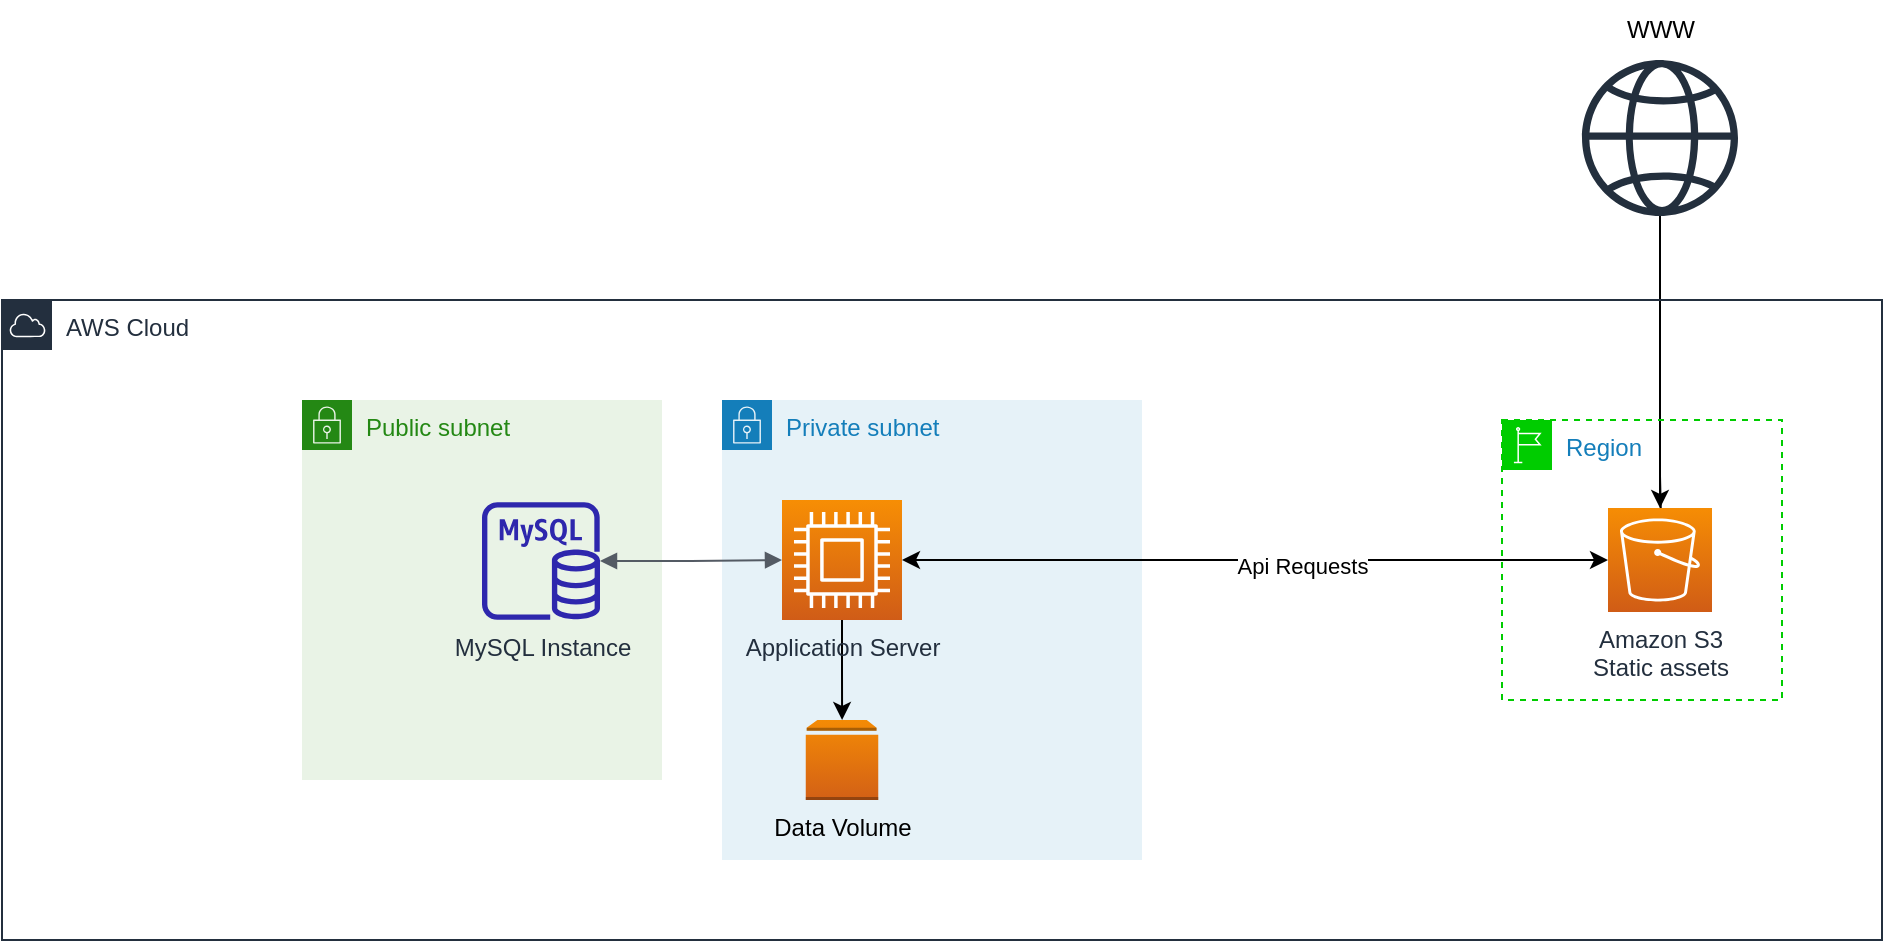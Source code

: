 <mxfile version="21.3.2" type="onedrive">
  <diagram name="Page-1" id="4zh2mF9OQ8YqCK8zs8Yo">
    <mxGraphModel dx="1434" dy="1526" grid="1" gridSize="10" guides="1" tooltips="1" connect="1" arrows="1" fold="1" page="1" pageScale="1" pageWidth="1169" pageHeight="827" math="0" shadow="0">
      <root>
        <mxCell id="0" />
        <mxCell id="1" parent="0" />
        <mxCell id="c3d25i00_hZ_f3pcauzw-23" style="edgeStyle=orthogonalEdgeStyle;rounded=0;orthogonalLoop=1;jettySize=auto;html=1;" parent="1" source="3" target="19" edge="1">
          <mxGeometry relative="1" as="geometry" />
        </mxCell>
        <mxCell id="3" value="" style="sketch=0;outlineConnect=0;fontColor=#232F3E;gradientColor=none;fillColor=#232F3D;strokeColor=none;dashed=0;verticalLabelPosition=bottom;verticalAlign=top;align=center;html=1;fontSize=12;fontStyle=0;aspect=fixed;pointerEvents=1;shape=mxgraph.aws4.globe;" parent="1" vertex="1">
          <mxGeometry x="930" y="20" width="78" height="78" as="geometry" />
        </mxCell>
        <mxCell id="4" value="WWW" style="text;html=1;align=center;verticalAlign=middle;resizable=0;points=[];autosize=1;strokeColor=none;fillColor=none;" parent="1" vertex="1">
          <mxGeometry x="939" y="-10" width="60" height="30" as="geometry" />
        </mxCell>
        <mxCell id="5" value="AWS Cloud" style="points=[[0,0],[0.25,0],[0.5,0],[0.75,0],[1,0],[1,0.25],[1,0.5],[1,0.75],[1,1],[0.75,1],[0.5,1],[0.25,1],[0,1],[0,0.75],[0,0.5],[0,0.25]];outlineConnect=0;gradientColor=none;html=1;whiteSpace=wrap;fontSize=12;fontStyle=0;container=1;pointerEvents=0;collapsible=0;recursiveResize=0;shape=mxgraph.aws4.group;grIcon=mxgraph.aws4.group_aws_cloud;strokeColor=#232F3E;fillColor=none;verticalAlign=top;align=left;spacingLeft=30;fontColor=#232F3E;dashed=0;" parent="1" vertex="1">
          <mxGeometry x="140" y="140" width="940" height="320" as="geometry" />
        </mxCell>
        <mxCell id="6" value="Private subnet" style="points=[[0,0],[0.25,0],[0.5,0],[0.75,0],[1,0],[1,0.25],[1,0.5],[1,0.75],[1,1],[0.75,1],[0.5,1],[0.25,1],[0,1],[0,0.75],[0,0.5],[0,0.25]];outlineConnect=0;gradientColor=none;html=1;whiteSpace=wrap;fontSize=12;fontStyle=0;container=1;pointerEvents=0;collapsible=0;recursiveResize=0;shape=mxgraph.aws4.group;grIcon=mxgraph.aws4.group_security_group;grStroke=0;strokeColor=#147EBA;fillColor=#E6F2F8;verticalAlign=top;align=left;spacingLeft=30;fontColor=#147EBA;dashed=0;" parent="5" vertex="1">
          <mxGeometry x="360" y="50" width="210" height="230" as="geometry" />
        </mxCell>
        <mxCell id="7" style="edgeStyle=orthogonalEdgeStyle;rounded=0;orthogonalLoop=1;jettySize=auto;html=1;" parent="6" source="8" target="9" edge="1">
          <mxGeometry relative="1" as="geometry" />
        </mxCell>
        <mxCell id="8" value="Application Server" style="sketch=0;points=[[0,0,0],[0.25,0,0],[0.5,0,0],[0.75,0,0],[1,0,0],[0,1,0],[0.25,1,0],[0.5,1,0],[0.75,1,0],[1,1,0],[0,0.25,0],[0,0.5,0],[0,0.75,0],[1,0.25,0],[1,0.5,0],[1,0.75,0]];outlineConnect=0;fontColor=#232F3E;gradientColor=#F78E04;gradientDirection=north;fillColor=#D05C17;strokeColor=#ffffff;dashed=0;verticalLabelPosition=bottom;verticalAlign=top;align=center;html=1;fontSize=12;fontStyle=0;aspect=fixed;shape=mxgraph.aws4.resourceIcon;resIcon=mxgraph.aws4.compute;" parent="6" vertex="1">
          <mxGeometry x="30" y="50" width="60" height="60" as="geometry" />
        </mxCell>
        <mxCell id="9" value="Data Volume" style="outlineConnect=0;dashed=0;verticalLabelPosition=bottom;verticalAlign=top;align=center;html=1;shape=mxgraph.aws3.volume;fillColor=#d36016;gradientColor=#f48b05;gradientDirection=north;" parent="6" vertex="1">
          <mxGeometry x="41.88" y="160" width="36.25" height="40" as="geometry" />
        </mxCell>
        <mxCell id="13" value="Public subnet" style="points=[[0,0],[0.25,0],[0.5,0],[0.75,0],[1,0],[1,0.25],[1,0.5],[1,0.75],[1,1],[0.75,1],[0.5,1],[0.25,1],[0,1],[0,0.75],[0,0.5],[0,0.25]];outlineConnect=0;gradientColor=none;html=1;whiteSpace=wrap;fontSize=12;fontStyle=0;container=1;pointerEvents=0;collapsible=0;recursiveResize=0;shape=mxgraph.aws4.group;grIcon=mxgraph.aws4.group_security_group;grStroke=0;strokeColor=#248814;fillColor=#E9F3E6;verticalAlign=top;align=left;spacingLeft=30;fontColor=#248814;dashed=0;" parent="5" vertex="1">
          <mxGeometry x="150" y="50" width="180" height="190" as="geometry" />
        </mxCell>
        <mxCell id="14" value="MySQL Instance" style="sketch=0;outlineConnect=0;fontColor=#232F3E;gradientColor=none;fillColor=#2E27AD;strokeColor=none;dashed=0;verticalLabelPosition=bottom;verticalAlign=top;align=center;html=1;fontSize=12;fontStyle=0;aspect=fixed;pointerEvents=1;shape=mxgraph.aws4.rds_mysql_instance;" parent="13" vertex="1">
          <mxGeometry x="90" y="51" width="59" height="59" as="geometry" />
        </mxCell>
        <mxCell id="16" style="edgeStyle=orthogonalEdgeStyle;rounded=0;orthogonalLoop=1;jettySize=auto;html=1;" parent="5" target="19" edge="1">
          <mxGeometry relative="1" as="geometry">
            <mxPoint x="829" y="88" as="sourcePoint" />
          </mxGeometry>
        </mxCell>
        <mxCell id="17" value="" style="edgeStyle=orthogonalEdgeStyle;html=1;endArrow=block;elbow=vertical;startArrow=block;startFill=1;endFill=1;strokeColor=#545B64;rounded=0;" parent="5" source="14" target="8" edge="1">
          <mxGeometry width="100" relative="1" as="geometry">
            <mxPoint x="170" y="151" as="sourcePoint" />
            <mxPoint x="270" y="151" as="targetPoint" />
          </mxGeometry>
        </mxCell>
        <mxCell id="18" value="Region" style="points=[[0,0],[0.25,0],[0.5,0],[0.75,0],[1,0],[1,0.25],[1,0.5],[1,0.75],[1,1],[0.75,1],[0.5,1],[0.25,1],[0,1],[0,0.75],[0,0.5],[0,0.25]];outlineConnect=0;gradientColor=none;html=1;whiteSpace=wrap;fontSize=12;fontStyle=0;container=1;pointerEvents=0;collapsible=0;recursiveResize=0;shape=mxgraph.aws4.group;grIcon=mxgraph.aws4.group_region;strokeColor=#00CC00;fillColor=none;verticalAlign=top;align=left;spacingLeft=30;fontColor=#147EBA;dashed=1;" parent="5" vertex="1">
          <mxGeometry x="750" y="60" width="140" height="140" as="geometry" />
        </mxCell>
        <mxCell id="19" value="Amazon S3&lt;br&gt;Static assets" style="outlineConnect=0;fontColor=#232F3E;gradientColor=#f68d04;gradientDirection=north;fillColor=#d05c16;strokeColor=#ffffff;dashed=0;verticalLabelPosition=bottom;verticalAlign=top;align=center;html=1;fontSize=12;fontStyle=0;aspect=fixed;shape=mxgraph.aws4.resourceIcon;resIcon=mxgraph.aws4.s3;labelBackgroundColor=#ffffff;" parent="18" vertex="1">
          <mxGeometry x="53" y="44" width="52" height="52" as="geometry" />
        </mxCell>
        <mxCell id="20" style="edgeStyle=orthogonalEdgeStyle;rounded=0;orthogonalLoop=1;jettySize=auto;html=1;exitX=0.5;exitY=1;exitDx=0;exitDy=0;" parent="5" source="18" target="18" edge="1">
          <mxGeometry relative="1" as="geometry" />
        </mxCell>
        <mxCell id="c3d25i00_hZ_f3pcauzw-21" value="" style="endArrow=classic;startArrow=classic;html=1;rounded=0;exitX=1;exitY=0.5;exitDx=0;exitDy=0;exitPerimeter=0;" parent="5" source="8" target="19" edge="1">
          <mxGeometry width="50" height="50" relative="1" as="geometry">
            <mxPoint x="600" y="170" as="sourcePoint" />
            <mxPoint x="650" y="120" as="targetPoint" />
            <Array as="points" />
          </mxGeometry>
        </mxCell>
        <mxCell id="c3d25i00_hZ_f3pcauzw-22" value="Api Requests" style="edgeLabel;html=1;align=center;verticalAlign=middle;resizable=0;points=[];" parent="c3d25i00_hZ_f3pcauzw-21" vertex="1" connectable="0">
          <mxGeometry x="0.124" y="-3" relative="1" as="geometry">
            <mxPoint x="1" as="offset" />
          </mxGeometry>
        </mxCell>
      </root>
    </mxGraphModel>
  </diagram>
</mxfile>
